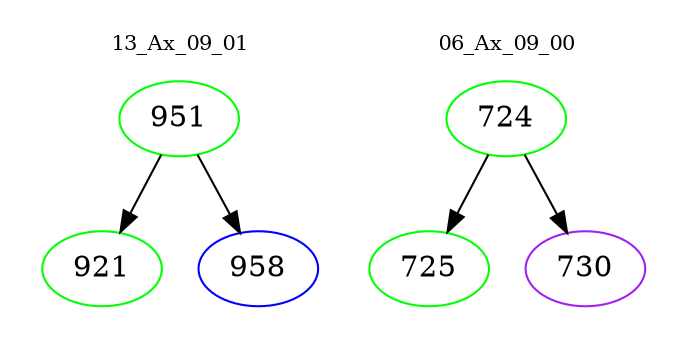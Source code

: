 digraph{
subgraph cluster_0 {
color = white
label = "13_Ax_09_01";
fontsize=10;
T0_951 [label="951", color="green"]
T0_951 -> T0_921 [color="black"]
T0_921 [label="921", color="green"]
T0_951 -> T0_958 [color="black"]
T0_958 [label="958", color="blue"]
}
subgraph cluster_1 {
color = white
label = "06_Ax_09_00";
fontsize=10;
T1_724 [label="724", color="green"]
T1_724 -> T1_725 [color="black"]
T1_725 [label="725", color="green"]
T1_724 -> T1_730 [color="black"]
T1_730 [label="730", color="purple"]
}
}
